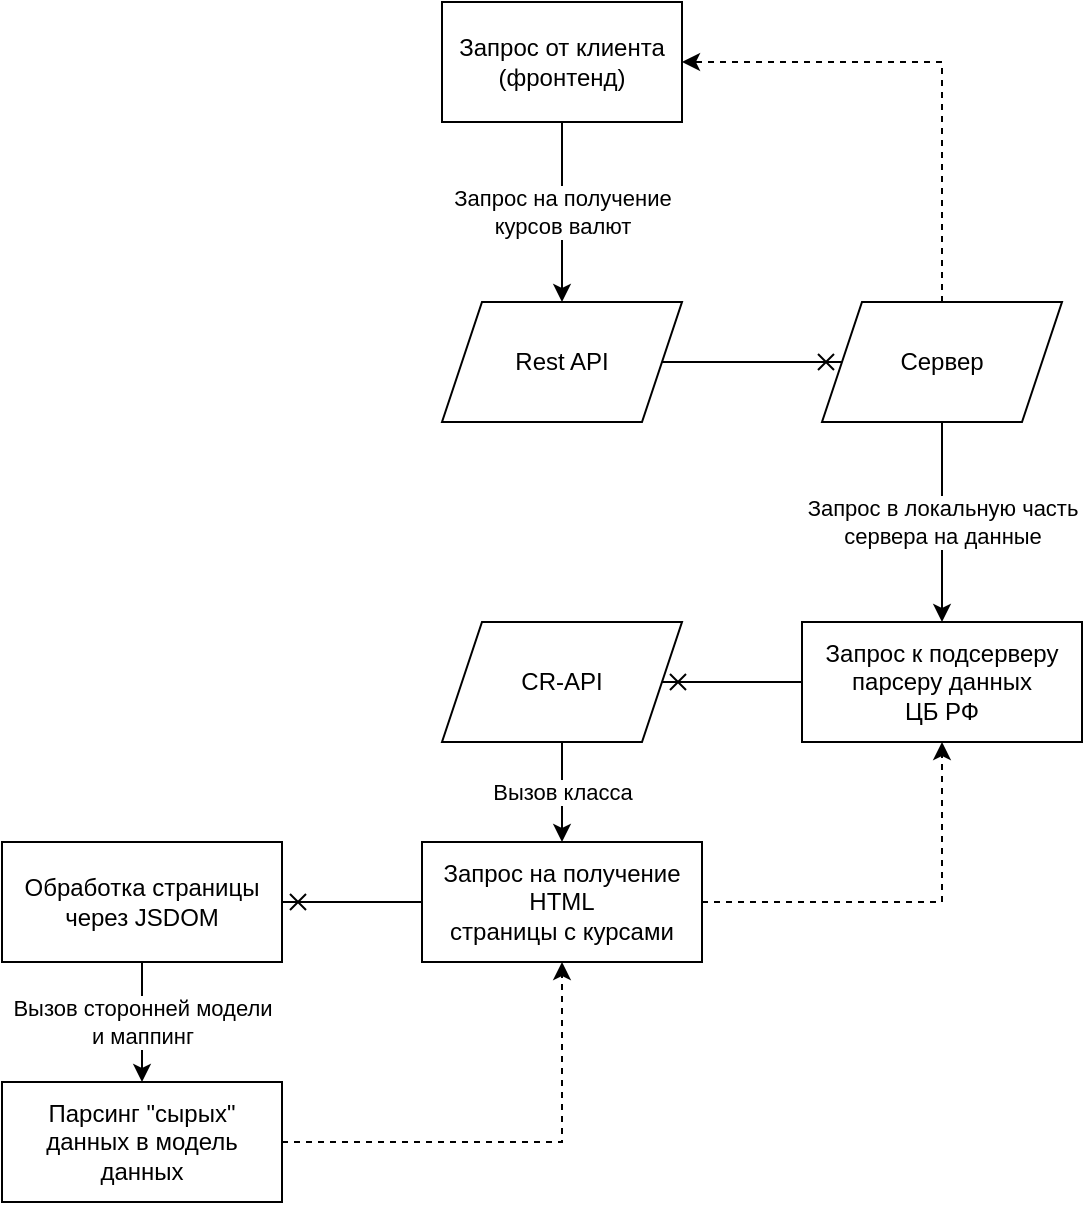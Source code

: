 <mxfile version="24.4.0" type="device">
  <diagram name="Страница — 1" id="bOwyZhuj-AmUUa6PjYXj">
    <mxGraphModel dx="1098" dy="796" grid="1" gridSize="10" guides="1" tooltips="1" connect="1" arrows="1" fold="1" page="1" pageScale="1" pageWidth="827" pageHeight="1169" math="0" shadow="0">
      <root>
        <mxCell id="0" />
        <mxCell id="1" parent="0" />
        <mxCell id="5hc7V5AxbfLxb62L2-km-4" value="Запрос на получение&lt;br&gt;курсов валют" style="edgeStyle=orthogonalEdgeStyle;rounded=0;orthogonalLoop=1;jettySize=auto;html=1;exitX=0.5;exitY=1;exitDx=0;exitDy=0;entryX=0.5;entryY=0;entryDx=0;entryDy=0;" edge="1" parent="1" source="5hc7V5AxbfLxb62L2-km-1" target="5hc7V5AxbfLxb62L2-km-2">
          <mxGeometry relative="1" as="geometry" />
        </mxCell>
        <mxCell id="5hc7V5AxbfLxb62L2-km-1" value="Запрос от клиента&lt;br&gt;(фронтенд)" style="rounded=0;whiteSpace=wrap;html=1;" vertex="1" parent="1">
          <mxGeometry x="320" y="90" width="120" height="60" as="geometry" />
        </mxCell>
        <mxCell id="5hc7V5AxbfLxb62L2-km-6" style="edgeStyle=orthogonalEdgeStyle;rounded=0;orthogonalLoop=1;jettySize=auto;html=1;exitX=1;exitY=0.5;exitDx=0;exitDy=0;endArrow=cross;endFill=0;" edge="1" parent="1" source="5hc7V5AxbfLxb62L2-km-2" target="5hc7V5AxbfLxb62L2-km-5">
          <mxGeometry relative="1" as="geometry" />
        </mxCell>
        <mxCell id="5hc7V5AxbfLxb62L2-km-2" value="Rest API" style="shape=parallelogram;perimeter=parallelogramPerimeter;whiteSpace=wrap;html=1;fixedSize=1;" vertex="1" parent="1">
          <mxGeometry x="320" y="240" width="120" height="60" as="geometry" />
        </mxCell>
        <mxCell id="5hc7V5AxbfLxb62L2-km-8" value="Запрос в локальную часть&lt;br&gt;сервера на данные" style="edgeStyle=orthogonalEdgeStyle;rounded=0;orthogonalLoop=1;jettySize=auto;html=1;exitX=0.5;exitY=1;exitDx=0;exitDy=0;entryX=0.5;entryY=0;entryDx=0;entryDy=0;" edge="1" parent="1" source="5hc7V5AxbfLxb62L2-km-5" target="5hc7V5AxbfLxb62L2-km-7">
          <mxGeometry relative="1" as="geometry" />
        </mxCell>
        <mxCell id="5hc7V5AxbfLxb62L2-km-19" style="edgeStyle=orthogonalEdgeStyle;rounded=0;orthogonalLoop=1;jettySize=auto;html=1;exitX=0.5;exitY=0;exitDx=0;exitDy=0;entryX=1;entryY=0.5;entryDx=0;entryDy=0;dashed=1;" edge="1" parent="1" source="5hc7V5AxbfLxb62L2-km-5" target="5hc7V5AxbfLxb62L2-km-1">
          <mxGeometry relative="1" as="geometry" />
        </mxCell>
        <mxCell id="5hc7V5AxbfLxb62L2-km-5" value="Сервер" style="shape=parallelogram;perimeter=parallelogramPerimeter;whiteSpace=wrap;html=1;fixedSize=1;" vertex="1" parent="1">
          <mxGeometry x="510" y="240" width="120" height="60" as="geometry" />
        </mxCell>
        <mxCell id="5hc7V5AxbfLxb62L2-km-10" style="edgeStyle=orthogonalEdgeStyle;rounded=0;orthogonalLoop=1;jettySize=auto;html=1;exitX=0;exitY=0.5;exitDx=0;exitDy=0;entryX=1;entryY=0.5;entryDx=0;entryDy=0;endArrow=cross;endFill=0;" edge="1" parent="1" source="5hc7V5AxbfLxb62L2-km-7" target="5hc7V5AxbfLxb62L2-km-9">
          <mxGeometry relative="1" as="geometry" />
        </mxCell>
        <mxCell id="5hc7V5AxbfLxb62L2-km-7" value="Запрос к подсерверу&lt;br&gt;парсеру данных&lt;br&gt;ЦБ РФ" style="rounded=0;whiteSpace=wrap;html=1;" vertex="1" parent="1">
          <mxGeometry x="500" y="400" width="140" height="60" as="geometry" />
        </mxCell>
        <mxCell id="5hc7V5AxbfLxb62L2-km-12" value="Вызов класса" style="edgeStyle=orthogonalEdgeStyle;rounded=0;orthogonalLoop=1;jettySize=auto;html=1;exitX=0.5;exitY=1;exitDx=0;exitDy=0;entryX=0.5;entryY=0;entryDx=0;entryDy=0;" edge="1" parent="1" source="5hc7V5AxbfLxb62L2-km-9" target="5hc7V5AxbfLxb62L2-km-11">
          <mxGeometry relative="1" as="geometry" />
        </mxCell>
        <mxCell id="5hc7V5AxbfLxb62L2-km-9" value="CR-API" style="shape=parallelogram;perimeter=parallelogramPerimeter;whiteSpace=wrap;html=1;fixedSize=1;" vertex="1" parent="1">
          <mxGeometry x="320" y="400" width="120" height="60" as="geometry" />
        </mxCell>
        <mxCell id="5hc7V5AxbfLxb62L2-km-14" style="edgeStyle=orthogonalEdgeStyle;rounded=0;orthogonalLoop=1;jettySize=auto;html=1;exitX=0;exitY=0.5;exitDx=0;exitDy=0;entryX=1;entryY=0.5;entryDx=0;entryDy=0;endArrow=cross;endFill=0;" edge="1" parent="1" source="5hc7V5AxbfLxb62L2-km-11" target="5hc7V5AxbfLxb62L2-km-13">
          <mxGeometry relative="1" as="geometry" />
        </mxCell>
        <mxCell id="5hc7V5AxbfLxb62L2-km-18" style="edgeStyle=orthogonalEdgeStyle;rounded=0;orthogonalLoop=1;jettySize=auto;html=1;exitX=1;exitY=0.5;exitDx=0;exitDy=0;entryX=0.5;entryY=1;entryDx=0;entryDy=0;dashed=1;" edge="1" parent="1" source="5hc7V5AxbfLxb62L2-km-11" target="5hc7V5AxbfLxb62L2-km-7">
          <mxGeometry relative="1" as="geometry" />
        </mxCell>
        <mxCell id="5hc7V5AxbfLxb62L2-km-11" value="Запрос на получение HTML&lt;br&gt;страницы с курсами" style="rounded=0;whiteSpace=wrap;html=1;" vertex="1" parent="1">
          <mxGeometry x="310" y="510" width="140" height="60" as="geometry" />
        </mxCell>
        <mxCell id="5hc7V5AxbfLxb62L2-km-16" value="Вызов сторонней модели&lt;br&gt;и маппинг" style="edgeStyle=orthogonalEdgeStyle;rounded=0;orthogonalLoop=1;jettySize=auto;html=1;exitX=0.5;exitY=1;exitDx=0;exitDy=0;entryX=0.5;entryY=0;entryDx=0;entryDy=0;" edge="1" parent="1" source="5hc7V5AxbfLxb62L2-km-13" target="5hc7V5AxbfLxb62L2-km-15">
          <mxGeometry relative="1" as="geometry" />
        </mxCell>
        <mxCell id="5hc7V5AxbfLxb62L2-km-13" value="Обработка страницы&lt;br&gt;через JSDOM" style="rounded=0;whiteSpace=wrap;html=1;" vertex="1" parent="1">
          <mxGeometry x="100" y="510" width="140" height="60" as="geometry" />
        </mxCell>
        <mxCell id="5hc7V5AxbfLxb62L2-km-17" style="edgeStyle=orthogonalEdgeStyle;rounded=0;orthogonalLoop=1;jettySize=auto;html=1;exitX=1;exitY=0.5;exitDx=0;exitDy=0;entryX=0.5;entryY=1;entryDx=0;entryDy=0;dashed=1;" edge="1" parent="1" source="5hc7V5AxbfLxb62L2-km-15" target="5hc7V5AxbfLxb62L2-km-11">
          <mxGeometry relative="1" as="geometry" />
        </mxCell>
        <mxCell id="5hc7V5AxbfLxb62L2-km-15" value="Парсинг &quot;сырых&quot;&lt;br&gt;данных в модель&lt;br&gt;данных" style="rounded=0;whiteSpace=wrap;html=1;" vertex="1" parent="1">
          <mxGeometry x="100" y="630" width="140" height="60" as="geometry" />
        </mxCell>
      </root>
    </mxGraphModel>
  </diagram>
</mxfile>
